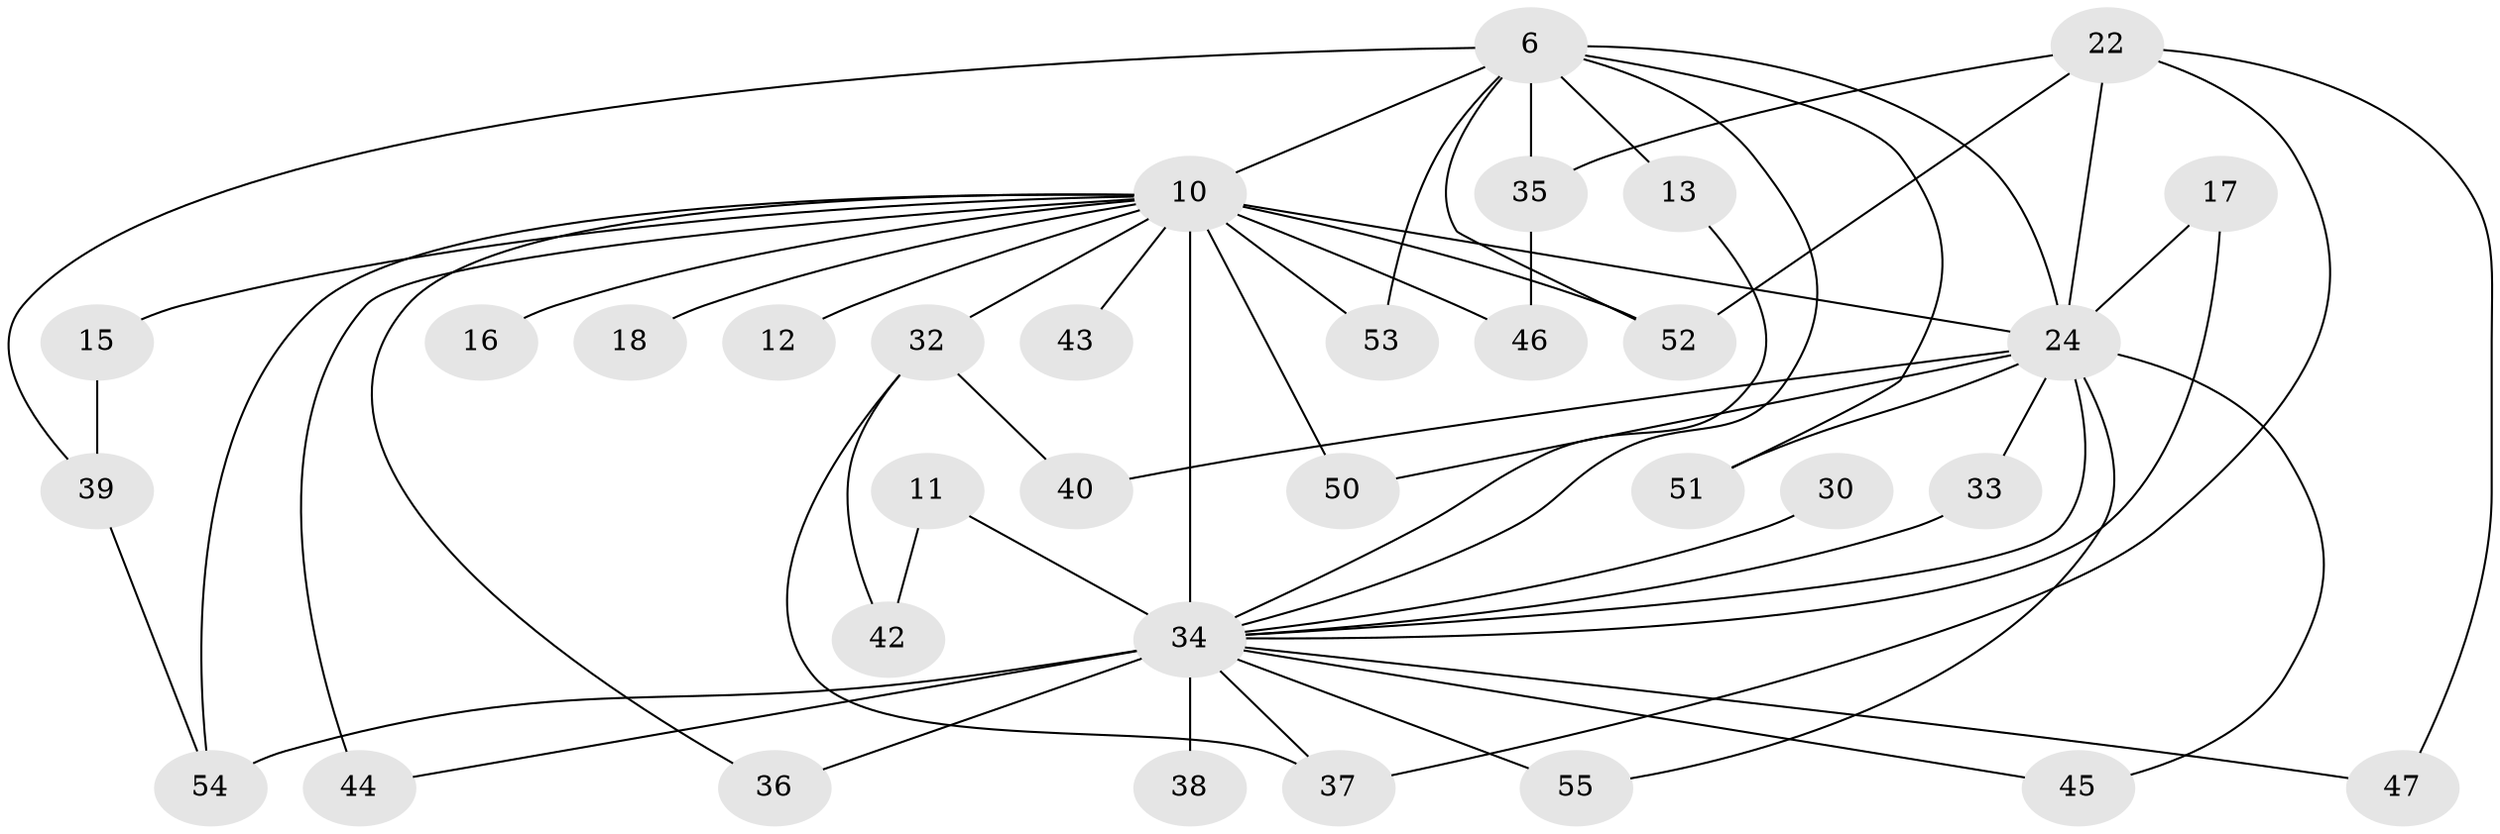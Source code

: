 // original degree distribution, {15: 0.07272727272727272, 18: 0.01818181818181818, 13: 0.01818181818181818, 12: 0.01818181818181818, 22: 0.01818181818181818, 19: 0.01818181818181818, 14: 0.01818181818181818, 3: 0.2, 2: 0.5454545454545454, 4: 0.03636363636363636, 6: 0.01818181818181818, 5: 0.01818181818181818}
// Generated by graph-tools (version 1.1) at 2025/47/03/04/25 21:47:51]
// undirected, 33 vertices, 57 edges
graph export_dot {
graph [start="1"]
  node [color=gray90,style=filled];
  6 [super="+5"];
  10 [super="+4+3"];
  11;
  12;
  13;
  15;
  16;
  17 [super="+14"];
  18;
  22;
  24 [super="+20+21+8"];
  30;
  32;
  33;
  34 [super="+31"];
  35 [super="+23"];
  36;
  37 [super="+25"];
  38;
  39;
  40;
  42;
  43;
  44 [super="+41"];
  45;
  46 [super="+28"];
  47;
  50;
  51;
  52 [super="+49"];
  53;
  54 [super="+29+48"];
  55 [super="+19"];
  6 -- 10 [weight=8];
  6 -- 13;
  6 -- 51;
  6 -- 52;
  6 -- 35 [weight=2];
  6 -- 39;
  6 -- 53;
  6 -- 34 [weight=4];
  6 -- 24 [weight=4];
  10 -- 16 [weight=2];
  10 -- 32 [weight=2];
  10 -- 36;
  10 -- 46 [weight=2];
  10 -- 12 [weight=2];
  10 -- 43 [weight=2];
  10 -- 18;
  10 -- 24 [weight=9];
  10 -- 34 [weight=12];
  10 -- 44 [weight=2];
  10 -- 15 [weight=2];
  10 -- 50;
  10 -- 53;
  10 -- 54;
  10 -- 52;
  11 -- 42;
  11 -- 34 [weight=2];
  13 -- 34;
  15 -- 39;
  17 -- 34;
  17 -- 24;
  22 -- 47;
  22 -- 35;
  22 -- 24;
  22 -- 37;
  22 -- 52;
  24 -- 34 [weight=5];
  24 -- 33;
  24 -- 40;
  24 -- 45;
  24 -- 50;
  24 -- 51;
  24 -- 55;
  30 -- 34;
  32 -- 37;
  32 -- 40;
  32 -- 42;
  33 -- 34;
  34 -- 36;
  34 -- 38 [weight=2];
  34 -- 44;
  34 -- 45;
  34 -- 47;
  34 -- 55;
  34 -- 37;
  34 -- 54 [weight=2];
  35 -- 46;
  39 -- 54;
}

